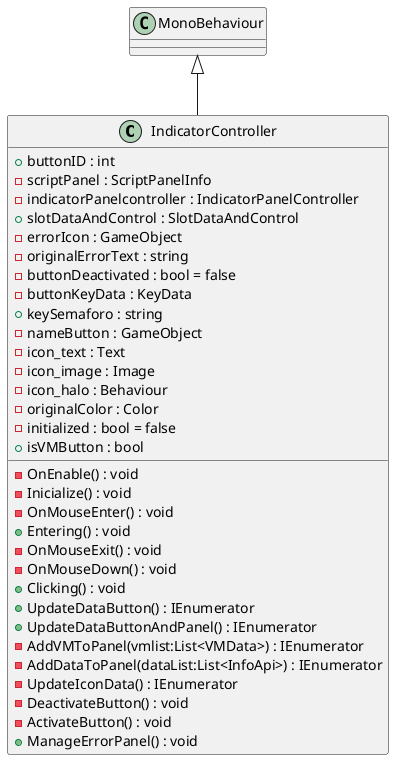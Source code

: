 @startuml
class IndicatorController {
    + buttonID : int
    - scriptPanel : ScriptPanelInfo
    - indicatorPanelcontroller : IndicatorPanelController
    + slotDataAndControl : SlotDataAndControl
    - errorIcon : GameObject
    - originalErrorText : string
    - buttonDeactivated : bool = false
    - buttonKeyData : KeyData
    + keySemaforo : string
    - nameButton : GameObject
    - icon_text : Text
    - icon_image : Image
    - icon_halo : Behaviour
    - originalColor : Color
    - initialized : bool = false
    + isVMButton : bool
    - OnEnable() : void
    - Inicialize() : void
    - OnMouseEnter() : void
    + Entering() : void
    - OnMouseExit() : void
    - OnMouseDown() : void
    + Clicking() : void
    + UpdateDataButton() : IEnumerator
    + UpdateDataButtonAndPanel() : IEnumerator
    - AddVMToPanel(vmlist:List<VMData>) : IEnumerator
    - AddDataToPanel(dataList:List<InfoApi>) : IEnumerator
    - UpdateIconData() : IEnumerator
    - DeactivateButton() : void
    - ActivateButton() : void
    + ManageErrorPanel() : void
}
MonoBehaviour <|-- IndicatorController
@enduml
